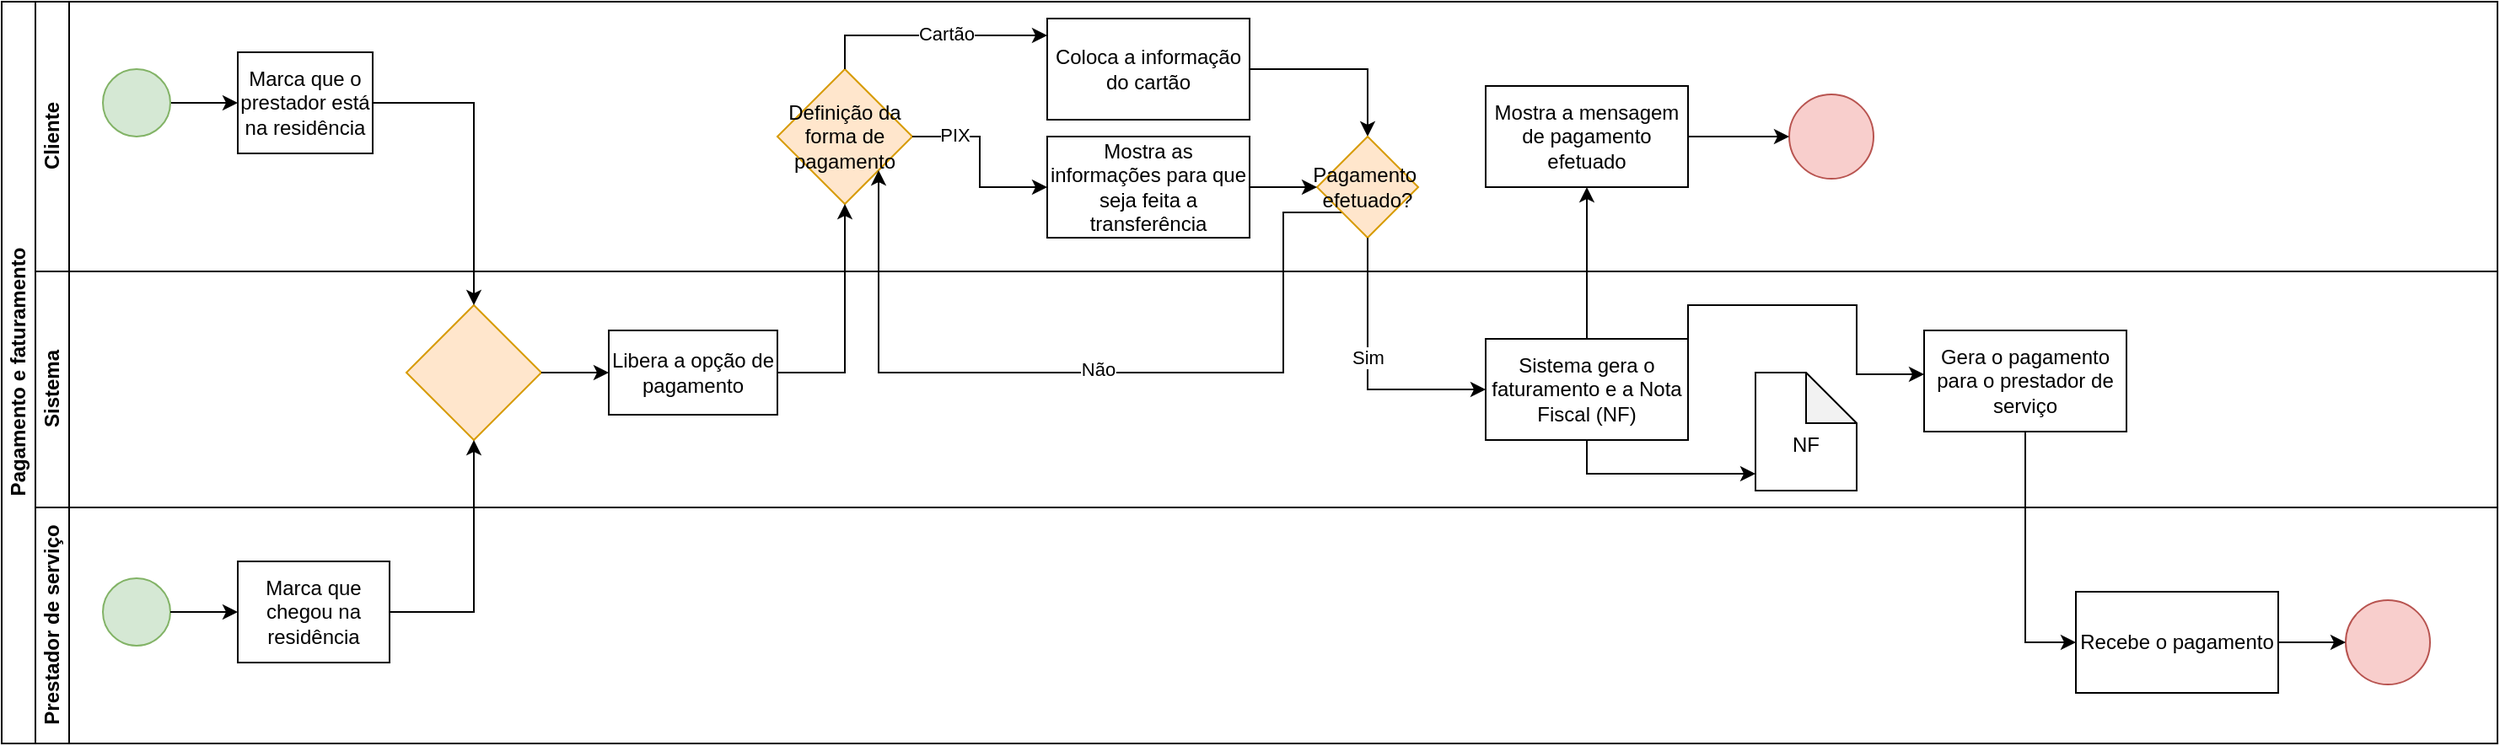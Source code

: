 <mxfile version="24.0.0" type="github">
  <diagram name="Página-1" id="NpVkEjn5JEYqDDdskeJJ">
    <mxGraphModel dx="1032" dy="493" grid="1" gridSize="10" guides="1" tooltips="1" connect="1" arrows="1" fold="1" page="1" pageScale="1" pageWidth="1654" pageHeight="1000" math="0" shadow="0">
      <root>
        <mxCell id="0" />
        <mxCell id="1" parent="0" />
        <mxCell id="pYAscaqakKKFZa-uCSPu-1" value="Pagamento e faturamento" style="swimlane;html=1;childLayout=stackLayout;resizeParent=1;resizeParentMax=0;horizontal=0;startSize=20;horizontalStack=0;" vertex="1" parent="1">
          <mxGeometry x="120" y="120" width="1480" height="440" as="geometry" />
        </mxCell>
        <mxCell id="pYAscaqakKKFZa-uCSPu-2" value="Cliente" style="swimlane;html=1;startSize=20;horizontal=0;" vertex="1" parent="pYAscaqakKKFZa-uCSPu-1">
          <mxGeometry x="20" width="1460" height="160" as="geometry" />
        </mxCell>
        <mxCell id="pYAscaqakKKFZa-uCSPu-3" value="" style="edgeStyle=orthogonalEdgeStyle;rounded=0;orthogonalLoop=1;jettySize=auto;html=1;" edge="1" parent="pYAscaqakKKFZa-uCSPu-2" source="pYAscaqakKKFZa-uCSPu-4">
          <mxGeometry relative="1" as="geometry">
            <mxPoint x="120" y="60" as="targetPoint" />
          </mxGeometry>
        </mxCell>
        <mxCell id="pYAscaqakKKFZa-uCSPu-4" value="" style="ellipse;whiteSpace=wrap;html=1;fillColor=#d5e8d4;strokeColor=#82b366;" vertex="1" parent="pYAscaqakKKFZa-uCSPu-2">
          <mxGeometry x="40" y="40" width="40" height="40" as="geometry" />
        </mxCell>
        <mxCell id="pYAscaqakKKFZa-uCSPu-38" value="Marca que o prestador está na residência" style="rounded=0;whiteSpace=wrap;html=1;" vertex="1" parent="pYAscaqakKKFZa-uCSPu-2">
          <mxGeometry x="120" y="30" width="80" height="60" as="geometry" />
        </mxCell>
        <mxCell id="pYAscaqakKKFZa-uCSPu-47" value="Definição da forma de pagamento" style="rhombus;whiteSpace=wrap;html=1;fillColor=#ffe6cc;strokeColor=#d79b00;" vertex="1" parent="pYAscaqakKKFZa-uCSPu-2">
          <mxGeometry x="440" y="40" width="80" height="80" as="geometry" />
        </mxCell>
        <mxCell id="pYAscaqakKKFZa-uCSPu-77" style="edgeStyle=orthogonalEdgeStyle;rounded=0;orthogonalLoop=1;jettySize=auto;html=1;exitX=1;exitY=0.5;exitDx=0;exitDy=0;entryX=0.5;entryY=0;entryDx=0;entryDy=0;" edge="1" parent="pYAscaqakKKFZa-uCSPu-2" source="pYAscaqakKKFZa-uCSPu-49" target="pYAscaqakKKFZa-uCSPu-76">
          <mxGeometry relative="1" as="geometry" />
        </mxCell>
        <mxCell id="pYAscaqakKKFZa-uCSPu-49" value="Coloca a informação do cartão" style="rounded=0;whiteSpace=wrap;html=1;" vertex="1" parent="pYAscaqakKKFZa-uCSPu-2">
          <mxGeometry x="600" y="10" width="120" height="60" as="geometry" />
        </mxCell>
        <mxCell id="pYAscaqakKKFZa-uCSPu-48" style="edgeStyle=orthogonalEdgeStyle;rounded=0;orthogonalLoop=1;jettySize=auto;html=1;exitX=0.5;exitY=0;exitDx=0;exitDy=0;" edge="1" parent="pYAscaqakKKFZa-uCSPu-2" source="pYAscaqakKKFZa-uCSPu-47" target="pYAscaqakKKFZa-uCSPu-49">
          <mxGeometry relative="1" as="geometry">
            <mxPoint x="670" y="40" as="targetPoint" />
            <Array as="points">
              <mxPoint x="480" y="20" />
            </Array>
          </mxGeometry>
        </mxCell>
        <mxCell id="pYAscaqakKKFZa-uCSPu-50" value="Cartão" style="edgeLabel;html=1;align=center;verticalAlign=middle;resizable=0;points=[];" vertex="1" connectable="0" parent="pYAscaqakKKFZa-uCSPu-48">
          <mxGeometry x="0.143" y="1" relative="1" as="geometry">
            <mxPoint as="offset" />
          </mxGeometry>
        </mxCell>
        <mxCell id="pYAscaqakKKFZa-uCSPu-52" value="Mostra as informações para que seja feita a transferência" style="rounded=0;whiteSpace=wrap;html=1;" vertex="1" parent="pYAscaqakKKFZa-uCSPu-2">
          <mxGeometry x="600" y="80" width="120" height="60" as="geometry" />
        </mxCell>
        <mxCell id="pYAscaqakKKFZa-uCSPu-51" style="edgeStyle=orthogonalEdgeStyle;rounded=0;orthogonalLoop=1;jettySize=auto;html=1;exitX=1;exitY=0.5;exitDx=0;exitDy=0;" edge="1" parent="pYAscaqakKKFZa-uCSPu-2" source="pYAscaqakKKFZa-uCSPu-47" target="pYAscaqakKKFZa-uCSPu-52">
          <mxGeometry relative="1" as="geometry">
            <mxPoint x="560" y="120" as="targetPoint" />
          </mxGeometry>
        </mxCell>
        <mxCell id="pYAscaqakKKFZa-uCSPu-53" value="PIX" style="edgeLabel;html=1;align=center;verticalAlign=middle;resizable=0;points=[];" vertex="1" connectable="0" parent="pYAscaqakKKFZa-uCSPu-51">
          <mxGeometry x="-0.55" y="1" relative="1" as="geometry">
            <mxPoint as="offset" />
          </mxGeometry>
        </mxCell>
        <mxCell id="pYAscaqakKKFZa-uCSPu-70" value="Mostra a mensagem de pagamento efetuado" style="rounded=0;whiteSpace=wrap;html=1;" vertex="1" parent="pYAscaqakKKFZa-uCSPu-2">
          <mxGeometry x="860" y="50" width="120" height="60" as="geometry" />
        </mxCell>
        <mxCell id="pYAscaqakKKFZa-uCSPu-72" value="" style="ellipse;whiteSpace=wrap;html=1;aspect=fixed;fillColor=#f8cecc;strokeColor=#b85450;" vertex="1" parent="pYAscaqakKKFZa-uCSPu-2">
          <mxGeometry x="1040" y="55" width="50" height="50" as="geometry" />
        </mxCell>
        <mxCell id="pYAscaqakKKFZa-uCSPu-71" style="edgeStyle=orthogonalEdgeStyle;rounded=0;orthogonalLoop=1;jettySize=auto;html=1;exitX=1;exitY=0.5;exitDx=0;exitDy=0;" edge="1" parent="pYAscaqakKKFZa-uCSPu-2" source="pYAscaqakKKFZa-uCSPu-70" target="pYAscaqakKKFZa-uCSPu-72">
          <mxGeometry relative="1" as="geometry">
            <mxPoint x="1020" y="80" as="targetPoint" />
          </mxGeometry>
        </mxCell>
        <mxCell id="pYAscaqakKKFZa-uCSPu-80" style="edgeStyle=orthogonalEdgeStyle;rounded=0;orthogonalLoop=1;jettySize=auto;html=1;exitX=0;exitY=1;exitDx=0;exitDy=0;entryX=1;entryY=1;entryDx=0;entryDy=0;" edge="1" parent="pYAscaqakKKFZa-uCSPu-2" source="pYAscaqakKKFZa-uCSPu-76" target="pYAscaqakKKFZa-uCSPu-47">
          <mxGeometry relative="1" as="geometry">
            <mxPoint x="550" y="220" as="targetPoint" />
            <Array as="points">
              <mxPoint x="740" y="125" />
              <mxPoint x="740" y="220" />
              <mxPoint x="500" y="220" />
            </Array>
          </mxGeometry>
        </mxCell>
        <mxCell id="pYAscaqakKKFZa-uCSPu-81" value="Não" style="edgeLabel;html=1;align=center;verticalAlign=middle;resizable=0;points=[];" vertex="1" connectable="0" parent="pYAscaqakKKFZa-uCSPu-80">
          <mxGeometry x="-0.02" y="-2" relative="1" as="geometry">
            <mxPoint as="offset" />
          </mxGeometry>
        </mxCell>
        <mxCell id="pYAscaqakKKFZa-uCSPu-76" value="Pagamento&amp;nbsp; efetuado?" style="rhombus;whiteSpace=wrap;html=1;fillColor=#ffe6cc;strokeColor=#d79b00;" vertex="1" parent="pYAscaqakKKFZa-uCSPu-2">
          <mxGeometry x="760" y="80" width="60" height="60" as="geometry" />
        </mxCell>
        <mxCell id="pYAscaqakKKFZa-uCSPu-75" style="edgeStyle=orthogonalEdgeStyle;rounded=0;orthogonalLoop=1;jettySize=auto;html=1;exitX=1;exitY=0.5;exitDx=0;exitDy=0;" edge="1" parent="pYAscaqakKKFZa-uCSPu-2" source="pYAscaqakKKFZa-uCSPu-52" target="pYAscaqakKKFZa-uCSPu-76">
          <mxGeometry relative="1" as="geometry">
            <mxPoint x="760" y="110" as="targetPoint" />
          </mxGeometry>
        </mxCell>
        <mxCell id="pYAscaqakKKFZa-uCSPu-12" value="Sistema" style="swimlane;html=1;startSize=20;horizontal=0;" vertex="1" parent="pYAscaqakKKFZa-uCSPu-1">
          <mxGeometry x="20" y="160" width="1460" height="140" as="geometry" />
        </mxCell>
        <mxCell id="pYAscaqakKKFZa-uCSPu-41" value="" style="rhombus;whiteSpace=wrap;html=1;fillColor=#ffe6cc;strokeColor=#d79b00;" vertex="1" parent="pYAscaqakKKFZa-uCSPu-12">
          <mxGeometry x="220" y="20" width="80" height="80" as="geometry" />
        </mxCell>
        <mxCell id="pYAscaqakKKFZa-uCSPu-44" value="Libera a opção de pagamento" style="rounded=0;whiteSpace=wrap;html=1;" vertex="1" parent="pYAscaqakKKFZa-uCSPu-12">
          <mxGeometry x="340" y="35" width="100" height="50" as="geometry" />
        </mxCell>
        <mxCell id="pYAscaqakKKFZa-uCSPu-43" style="edgeStyle=orthogonalEdgeStyle;rounded=0;orthogonalLoop=1;jettySize=auto;html=1;exitX=1;exitY=0.5;exitDx=0;exitDy=0;" edge="1" parent="pYAscaqakKKFZa-uCSPu-12" source="pYAscaqakKKFZa-uCSPu-41" target="pYAscaqakKKFZa-uCSPu-44">
          <mxGeometry relative="1" as="geometry">
            <mxPoint x="330" y="60" as="targetPoint" />
          </mxGeometry>
        </mxCell>
        <mxCell id="pYAscaqakKKFZa-uCSPu-60" value="Sistema gera o faturamento e a Nota Fiscal (NF)" style="rounded=0;whiteSpace=wrap;html=1;" vertex="1" parent="pYAscaqakKKFZa-uCSPu-12">
          <mxGeometry x="860" y="40" width="120" height="60" as="geometry" />
        </mxCell>
        <mxCell id="pYAscaqakKKFZa-uCSPu-62" value="&lt;div&gt;&lt;br&gt;&lt;/div&gt;&lt;div&gt;NF&lt;/div&gt;" style="shape=note;whiteSpace=wrap;html=1;backgroundOutline=1;darkOpacity=0.05;" vertex="1" parent="pYAscaqakKKFZa-uCSPu-12">
          <mxGeometry x="1020" y="60" width="60" height="70" as="geometry" />
        </mxCell>
        <mxCell id="pYAscaqakKKFZa-uCSPu-61" style="edgeStyle=orthogonalEdgeStyle;rounded=0;orthogonalLoop=1;jettySize=auto;html=1;exitX=0.5;exitY=1;exitDx=0;exitDy=0;" edge="1" parent="pYAscaqakKKFZa-uCSPu-12" source="pYAscaqakKKFZa-uCSPu-60" target="pYAscaqakKKFZa-uCSPu-62">
          <mxGeometry relative="1" as="geometry">
            <mxPoint x="1040" y="120" as="targetPoint" />
            <Array as="points">
              <mxPoint x="920" y="120" />
            </Array>
          </mxGeometry>
        </mxCell>
        <mxCell id="pYAscaqakKKFZa-uCSPu-64" value="Gera o pagamento para o prestador de serviço" style="rounded=0;whiteSpace=wrap;html=1;" vertex="1" parent="pYAscaqakKKFZa-uCSPu-12">
          <mxGeometry x="1120" y="35" width="120" height="60" as="geometry" />
        </mxCell>
        <mxCell id="pYAscaqakKKFZa-uCSPu-63" style="edgeStyle=orthogonalEdgeStyle;rounded=0;orthogonalLoop=1;jettySize=auto;html=1;exitX=1;exitY=0;exitDx=0;exitDy=0;" edge="1" parent="pYAscaqakKKFZa-uCSPu-12" source="pYAscaqakKKFZa-uCSPu-60" target="pYAscaqakKKFZa-uCSPu-64">
          <mxGeometry relative="1" as="geometry">
            <mxPoint x="1130" y="60" as="targetPoint" />
            <Array as="points">
              <mxPoint x="980" y="20" />
              <mxPoint x="1080" y="20" />
              <mxPoint x="1080" y="61" />
            </Array>
          </mxGeometry>
        </mxCell>
        <mxCell id="pYAscaqakKKFZa-uCSPu-23" value="Prestador de serviço" style="swimlane;html=1;startSize=20;horizontal=0;" vertex="1" parent="pYAscaqakKKFZa-uCSPu-1">
          <mxGeometry x="20" y="300" width="1460" height="140" as="geometry" />
        </mxCell>
        <mxCell id="pYAscaqakKKFZa-uCSPu-24" value="" style="ellipse;whiteSpace=wrap;html=1;fillColor=#d5e8d4;strokeColor=#82b366;" vertex="1" parent="pYAscaqakKKFZa-uCSPu-23">
          <mxGeometry x="40" y="42" width="40" height="40" as="geometry" />
        </mxCell>
        <mxCell id="pYAscaqakKKFZa-uCSPu-39" value="Marca que chegou na residência" style="rounded=0;whiteSpace=wrap;html=1;" vertex="1" parent="pYAscaqakKKFZa-uCSPu-23">
          <mxGeometry x="120" y="32" width="90" height="60" as="geometry" />
        </mxCell>
        <mxCell id="pYAscaqakKKFZa-uCSPu-36" style="edgeStyle=orthogonalEdgeStyle;rounded=0;orthogonalLoop=1;jettySize=auto;html=1;exitX=1;exitY=0.5;exitDx=0;exitDy=0;" edge="1" parent="pYAscaqakKKFZa-uCSPu-23" source="pYAscaqakKKFZa-uCSPu-24" target="pYAscaqakKKFZa-uCSPu-39">
          <mxGeometry relative="1" as="geometry">
            <mxPoint x="120" y="62" as="targetPoint" />
          </mxGeometry>
        </mxCell>
        <mxCell id="pYAscaqakKKFZa-uCSPu-66" value="Recebe o pagamento" style="rounded=0;whiteSpace=wrap;html=1;" vertex="1" parent="pYAscaqakKKFZa-uCSPu-23">
          <mxGeometry x="1210" y="50" width="120" height="60" as="geometry" />
        </mxCell>
        <mxCell id="pYAscaqakKKFZa-uCSPu-68" value="" style="ellipse;whiteSpace=wrap;html=1;aspect=fixed;fillColor=#f8cecc;strokeColor=#b85450;" vertex="1" parent="pYAscaqakKKFZa-uCSPu-23">
          <mxGeometry x="1370" y="55" width="50" height="50" as="geometry" />
        </mxCell>
        <mxCell id="pYAscaqakKKFZa-uCSPu-67" style="edgeStyle=orthogonalEdgeStyle;rounded=0;orthogonalLoop=1;jettySize=auto;html=1;exitX=1;exitY=0.5;exitDx=0;exitDy=0;" edge="1" parent="pYAscaqakKKFZa-uCSPu-23" source="pYAscaqakKKFZa-uCSPu-66" target="pYAscaqakKKFZa-uCSPu-68">
          <mxGeometry relative="1" as="geometry">
            <mxPoint x="1370" y="80" as="targetPoint" />
          </mxGeometry>
        </mxCell>
        <mxCell id="pYAscaqakKKFZa-uCSPu-40" style="edgeStyle=orthogonalEdgeStyle;rounded=0;orthogonalLoop=1;jettySize=auto;html=1;exitX=1;exitY=0.5;exitDx=0;exitDy=0;" edge="1" parent="pYAscaqakKKFZa-uCSPu-1" source="pYAscaqakKKFZa-uCSPu-38" target="pYAscaqakKKFZa-uCSPu-41">
          <mxGeometry relative="1" as="geometry">
            <mxPoint x="280" y="200" as="targetPoint" />
          </mxGeometry>
        </mxCell>
        <mxCell id="pYAscaqakKKFZa-uCSPu-42" style="edgeStyle=orthogonalEdgeStyle;rounded=0;orthogonalLoop=1;jettySize=auto;html=1;exitX=1;exitY=0.5;exitDx=0;exitDy=0;" edge="1" parent="pYAscaqakKKFZa-uCSPu-1" source="pYAscaqakKKFZa-uCSPu-39" target="pYAscaqakKKFZa-uCSPu-41">
          <mxGeometry relative="1" as="geometry" />
        </mxCell>
        <mxCell id="pYAscaqakKKFZa-uCSPu-45" style="edgeStyle=orthogonalEdgeStyle;rounded=0;orthogonalLoop=1;jettySize=auto;html=1;exitX=1;exitY=0.5;exitDx=0;exitDy=0;" edge="1" parent="pYAscaqakKKFZa-uCSPu-1" source="pYAscaqakKKFZa-uCSPu-44" target="pYAscaqakKKFZa-uCSPu-47">
          <mxGeometry relative="1" as="geometry">
            <mxPoint x="500" y="90" as="targetPoint" />
          </mxGeometry>
        </mxCell>
        <mxCell id="pYAscaqakKKFZa-uCSPu-65" style="edgeStyle=orthogonalEdgeStyle;rounded=0;orthogonalLoop=1;jettySize=auto;html=1;exitX=0.5;exitY=1;exitDx=0;exitDy=0;" edge="1" parent="pYAscaqakKKFZa-uCSPu-1" source="pYAscaqakKKFZa-uCSPu-64" target="pYAscaqakKKFZa-uCSPu-66">
          <mxGeometry relative="1" as="geometry">
            <mxPoint x="1240" y="380" as="targetPoint" />
            <Array as="points">
              <mxPoint x="1200" y="380" />
            </Array>
          </mxGeometry>
        </mxCell>
        <mxCell id="pYAscaqakKKFZa-uCSPu-69" style="edgeStyle=orthogonalEdgeStyle;rounded=0;orthogonalLoop=1;jettySize=auto;html=1;exitX=0.5;exitY=0;exitDx=0;exitDy=0;" edge="1" parent="pYAscaqakKKFZa-uCSPu-1" source="pYAscaqakKKFZa-uCSPu-60" target="pYAscaqakKKFZa-uCSPu-70">
          <mxGeometry relative="1" as="geometry">
            <mxPoint x="940" y="50" as="targetPoint" />
          </mxGeometry>
        </mxCell>
        <mxCell id="pYAscaqakKKFZa-uCSPu-78" style="edgeStyle=orthogonalEdgeStyle;rounded=0;orthogonalLoop=1;jettySize=auto;html=1;exitX=0.5;exitY=1;exitDx=0;exitDy=0;entryX=0;entryY=0.5;entryDx=0;entryDy=0;" edge="1" parent="pYAscaqakKKFZa-uCSPu-1" source="pYAscaqakKKFZa-uCSPu-76" target="pYAscaqakKKFZa-uCSPu-60">
          <mxGeometry relative="1" as="geometry">
            <mxPoint x="820" y="240" as="targetPoint" />
          </mxGeometry>
        </mxCell>
        <mxCell id="pYAscaqakKKFZa-uCSPu-79" value="Sim" style="edgeLabel;html=1;align=center;verticalAlign=middle;resizable=0;points=[];" vertex="1" connectable="0" parent="pYAscaqakKKFZa-uCSPu-78">
          <mxGeometry x="-0.113" relative="1" as="geometry">
            <mxPoint as="offset" />
          </mxGeometry>
        </mxCell>
      </root>
    </mxGraphModel>
  </diagram>
</mxfile>
